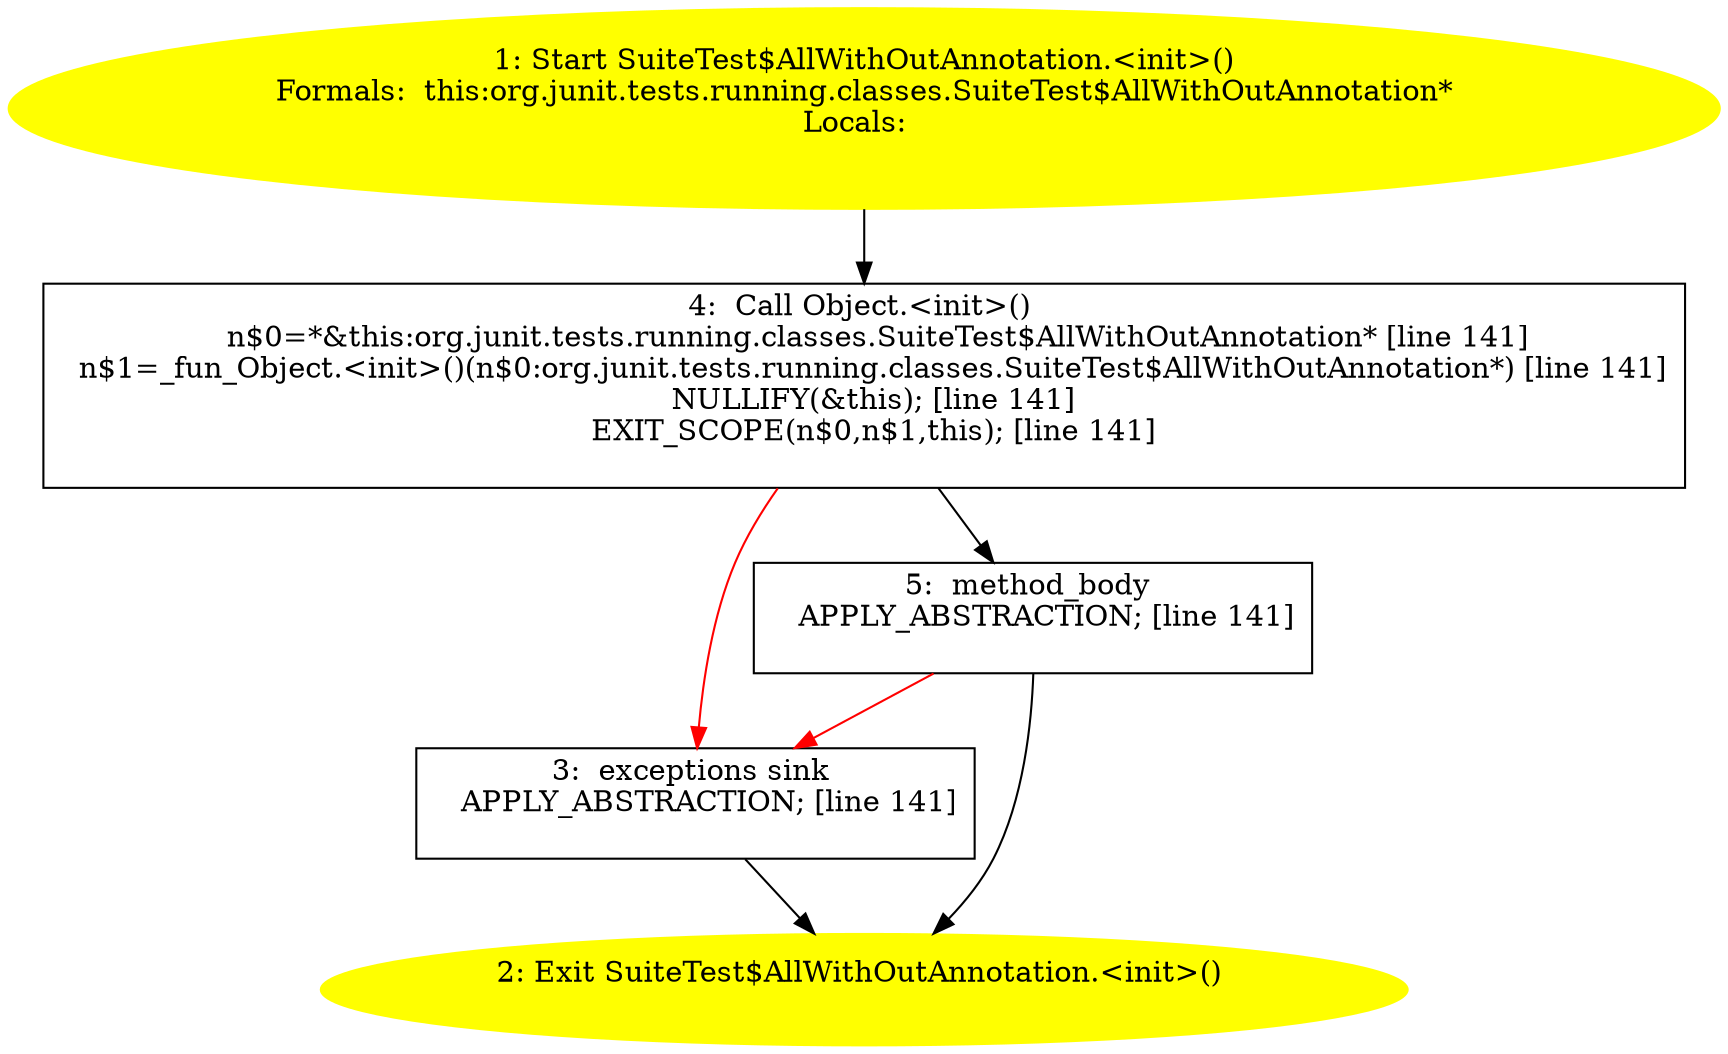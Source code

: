 /* @generated */
digraph cfg {
"org.junit.tests.running.classes.SuiteTest$AllWithOutAnnotation.<init>().97955b08217401d86029ffc909ba2ac6_1" [label="1: Start SuiteTest$AllWithOutAnnotation.<init>()\nFormals:  this:org.junit.tests.running.classes.SuiteTest$AllWithOutAnnotation*\nLocals:  \n  " color=yellow style=filled]
	

	 "org.junit.tests.running.classes.SuiteTest$AllWithOutAnnotation.<init>().97955b08217401d86029ffc909ba2ac6_1" -> "org.junit.tests.running.classes.SuiteTest$AllWithOutAnnotation.<init>().97955b08217401d86029ffc909ba2ac6_4" ;
"org.junit.tests.running.classes.SuiteTest$AllWithOutAnnotation.<init>().97955b08217401d86029ffc909ba2ac6_2" [label="2: Exit SuiteTest$AllWithOutAnnotation.<init>() \n  " color=yellow style=filled]
	

"org.junit.tests.running.classes.SuiteTest$AllWithOutAnnotation.<init>().97955b08217401d86029ffc909ba2ac6_3" [label="3:  exceptions sink \n   APPLY_ABSTRACTION; [line 141]\n " shape="box"]
	

	 "org.junit.tests.running.classes.SuiteTest$AllWithOutAnnotation.<init>().97955b08217401d86029ffc909ba2ac6_3" -> "org.junit.tests.running.classes.SuiteTest$AllWithOutAnnotation.<init>().97955b08217401d86029ffc909ba2ac6_2" ;
"org.junit.tests.running.classes.SuiteTest$AllWithOutAnnotation.<init>().97955b08217401d86029ffc909ba2ac6_4" [label="4:  Call Object.<init>() \n   n$0=*&this:org.junit.tests.running.classes.SuiteTest$AllWithOutAnnotation* [line 141]\n  n$1=_fun_Object.<init>()(n$0:org.junit.tests.running.classes.SuiteTest$AllWithOutAnnotation*) [line 141]\n  NULLIFY(&this); [line 141]\n  EXIT_SCOPE(n$0,n$1,this); [line 141]\n " shape="box"]
	

	 "org.junit.tests.running.classes.SuiteTest$AllWithOutAnnotation.<init>().97955b08217401d86029ffc909ba2ac6_4" -> "org.junit.tests.running.classes.SuiteTest$AllWithOutAnnotation.<init>().97955b08217401d86029ffc909ba2ac6_5" ;
	 "org.junit.tests.running.classes.SuiteTest$AllWithOutAnnotation.<init>().97955b08217401d86029ffc909ba2ac6_4" -> "org.junit.tests.running.classes.SuiteTest$AllWithOutAnnotation.<init>().97955b08217401d86029ffc909ba2ac6_3" [color="red" ];
"org.junit.tests.running.classes.SuiteTest$AllWithOutAnnotation.<init>().97955b08217401d86029ffc909ba2ac6_5" [label="5:  method_body \n   APPLY_ABSTRACTION; [line 141]\n " shape="box"]
	

	 "org.junit.tests.running.classes.SuiteTest$AllWithOutAnnotation.<init>().97955b08217401d86029ffc909ba2ac6_5" -> "org.junit.tests.running.classes.SuiteTest$AllWithOutAnnotation.<init>().97955b08217401d86029ffc909ba2ac6_2" ;
	 "org.junit.tests.running.classes.SuiteTest$AllWithOutAnnotation.<init>().97955b08217401d86029ffc909ba2ac6_5" -> "org.junit.tests.running.classes.SuiteTest$AllWithOutAnnotation.<init>().97955b08217401d86029ffc909ba2ac6_3" [color="red" ];
}
